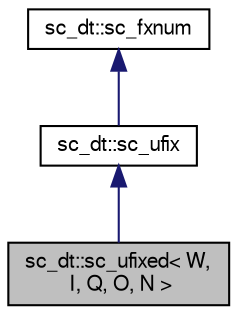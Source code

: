 digraph "sc_dt::sc_ufixed&lt; W, I, Q, O, N &gt;"
{
  edge [fontname="FreeSans",fontsize="10",labelfontname="FreeSans",labelfontsize="10"];
  node [fontname="FreeSans",fontsize="10",shape=record];
  Node3 [label="sc_dt::sc_ufixed\< W,\l I, Q, O, N \>",height=0.2,width=0.4,color="black", fillcolor="grey75", style="filled", fontcolor="black"];
  Node4 -> Node3 [dir="back",color="midnightblue",fontsize="10",style="solid",fontname="FreeSans"];
  Node4 [label="sc_dt::sc_ufix",height=0.2,width=0.4,color="black", fillcolor="white", style="filled",URL="$a01596.html"];
  Node5 -> Node4 [dir="back",color="midnightblue",fontsize="10",style="solid",fontname="FreeSans"];
  Node5 [label="sc_dt::sc_fxnum",height=0.2,width=0.4,color="black", fillcolor="white", style="filled",URL="$a01560.html"];
}
